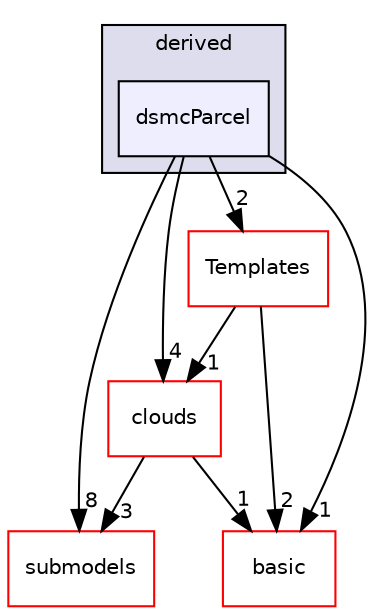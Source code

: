 digraph "src/lagrangian/DSMC/parcels/derived/dsmcParcel" {
  bgcolor=transparent;
  compound=true
  node [ fontsize="10", fontname="Helvetica"];
  edge [ labelfontsize="10", labelfontname="Helvetica"];
  subgraph clusterdir_9b06a279594d8fc36c0da5a247738f32 {
    graph [ bgcolor="#ddddee", pencolor="black", label="derived" fontname="Helvetica", fontsize="10", URL="dir_9b06a279594d8fc36c0da5a247738f32.html"]
  dir_beaa7a13059321881390a42ab6d28970 [shape=box, label="dsmcParcel", style="filled", fillcolor="#eeeeff", pencolor="black", URL="dir_beaa7a13059321881390a42ab6d28970.html"];
  }
  dir_de5f31afe365503963d19e52cad41751 [shape=box label="clouds" color="red" URL="dir_de5f31afe365503963d19e52cad41751.html"];
  dir_aa5533d18bfe518db8350fc74caf402d [shape=box label="submodels" color="red" URL="dir_aa5533d18bfe518db8350fc74caf402d.html"];
  dir_9e9d7c75f0f40510bef4c9b3ed75740b [shape=box label="Templates" color="red" URL="dir_9e9d7c75f0f40510bef4c9b3ed75740b.html"];
  dir_584e0ab0901b4327f36f4285cac7f2f8 [shape=box label="basic" color="red" URL="dir_584e0ab0901b4327f36f4285cac7f2f8.html"];
  dir_beaa7a13059321881390a42ab6d28970->dir_de5f31afe365503963d19e52cad41751 [headlabel="4", labeldistance=1.5 headhref="dir_001445_001436.html"];
  dir_beaa7a13059321881390a42ab6d28970->dir_aa5533d18bfe518db8350fc74caf402d [headlabel="8", labeldistance=1.5 headhref="dir_001445_001448.html"];
  dir_beaa7a13059321881390a42ab6d28970->dir_9e9d7c75f0f40510bef4c9b3ed75740b [headlabel="2", labeldistance=1.5 headhref="dir_001445_001446.html"];
  dir_beaa7a13059321881390a42ab6d28970->dir_584e0ab0901b4327f36f4285cac7f2f8 [headlabel="1", labeldistance=1.5 headhref="dir_001445_001398.html"];
  dir_de5f31afe365503963d19e52cad41751->dir_aa5533d18bfe518db8350fc74caf402d [headlabel="3", labeldistance=1.5 headhref="dir_001436_001448.html"];
  dir_de5f31afe365503963d19e52cad41751->dir_584e0ab0901b4327f36f4285cac7f2f8 [headlabel="1", labeldistance=1.5 headhref="dir_001436_001398.html"];
  dir_9e9d7c75f0f40510bef4c9b3ed75740b->dir_de5f31afe365503963d19e52cad41751 [headlabel="1", labeldistance=1.5 headhref="dir_001446_001436.html"];
  dir_9e9d7c75f0f40510bef4c9b3ed75740b->dir_584e0ab0901b4327f36f4285cac7f2f8 [headlabel="2", labeldistance=1.5 headhref="dir_001446_001398.html"];
}
